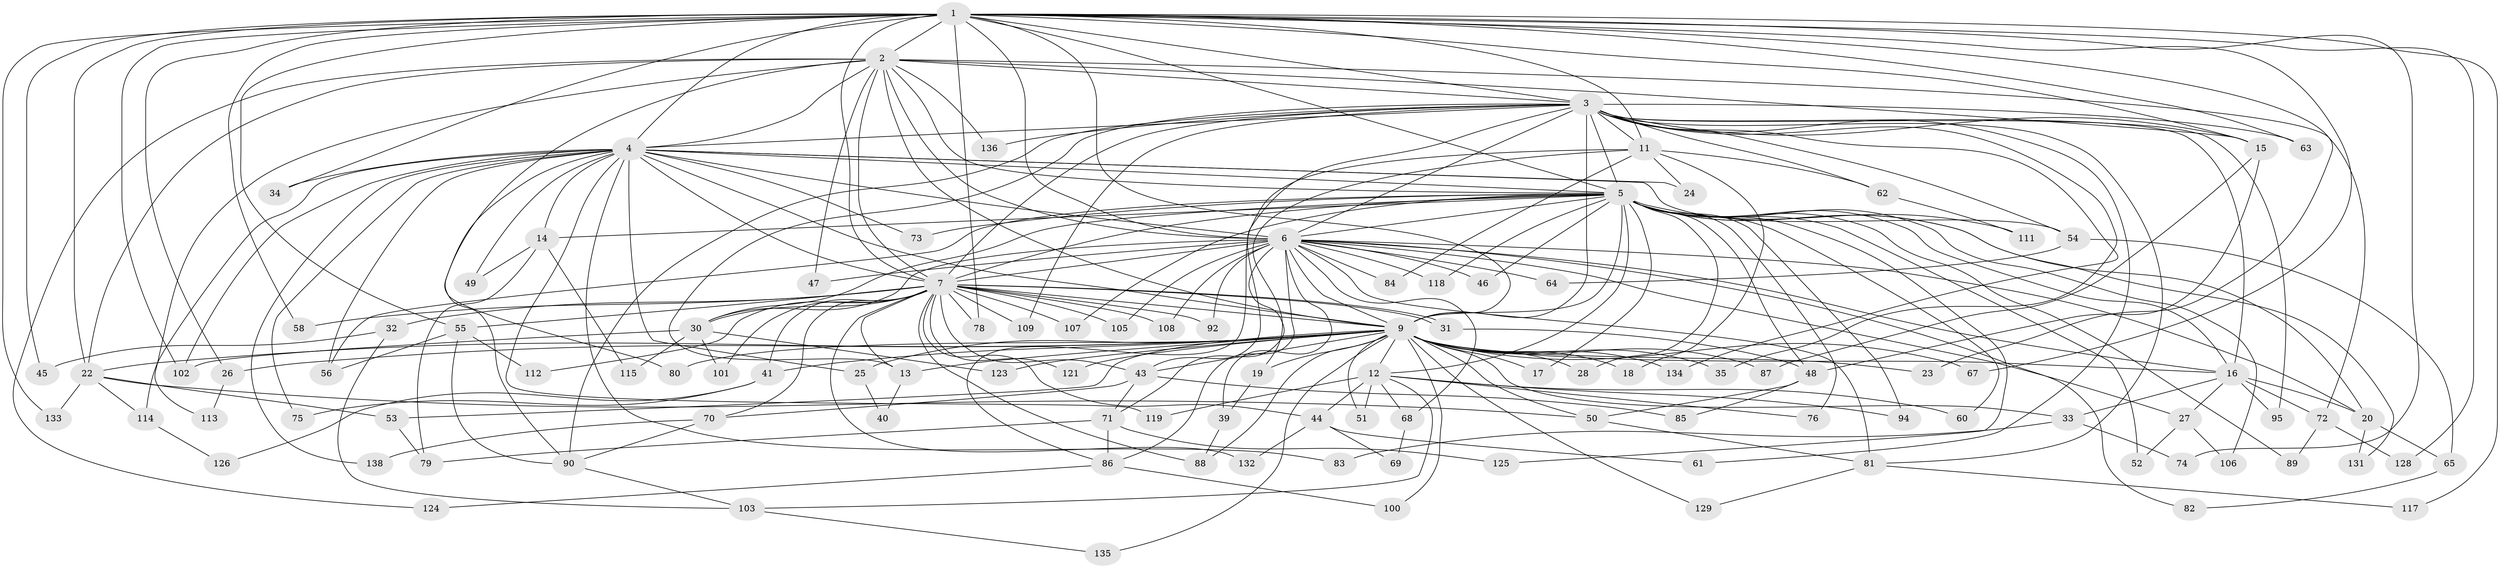 // original degree distribution, {26: 0.014492753623188406, 15: 0.007246376811594203, 25: 0.007246376811594203, 24: 0.014492753623188406, 32: 0.007246376811594203, 20: 0.007246376811594203, 30: 0.007246376811594203, 16: 0.007246376811594203, 10: 0.007246376811594203, 7: 0.007246376811594203, 4: 0.10869565217391304, 5: 0.06521739130434782, 9: 0.007246376811594203, 2: 0.572463768115942, 3: 0.13768115942028986, 6: 0.021739130434782608}
// Generated by graph-tools (version 1.1) at 2025/41/03/06/25 10:41:43]
// undirected, 112 vertices, 254 edges
graph export_dot {
graph [start="1"]
  node [color=gray90,style=filled];
  1 [super="+57"];
  2 [super="+21"];
  3 [super="+29"];
  4 [super="+130"];
  5 [super="+99"];
  6 [super="+96"];
  7 [super="+8"];
  9 [super="+10"];
  11 [super="+59"];
  12 [super="+42"];
  13 [super="+36"];
  14;
  15;
  16 [super="+77"];
  17;
  18;
  19;
  20 [super="+38"];
  22 [super="+37"];
  23;
  24;
  25;
  26;
  27;
  28;
  30 [super="+91"];
  31;
  32 [super="+104"];
  33;
  34;
  35;
  39 [super="+110"];
  40;
  41;
  43 [super="+66"];
  44 [super="+137"];
  45;
  46;
  47;
  48 [super="+98"];
  49;
  50 [super="+116"];
  51;
  52;
  53;
  54;
  55;
  56;
  58;
  60;
  61;
  62;
  63;
  64;
  65;
  67;
  68;
  69;
  70 [super="+97"];
  71 [super="+127"];
  72;
  73;
  74;
  75;
  76;
  78;
  79;
  80;
  81;
  82;
  83;
  84;
  85;
  86 [super="+122"];
  87;
  88;
  89;
  90 [super="+93"];
  92;
  94;
  95;
  100;
  101;
  102 [super="+120"];
  103;
  105;
  106;
  107;
  108;
  109;
  111;
  112;
  113;
  114;
  115;
  117;
  118;
  119;
  121;
  123;
  124;
  125;
  126;
  128;
  129;
  131;
  132;
  133;
  134;
  135;
  136;
  138;
  1 -- 2;
  1 -- 3;
  1 -- 4;
  1 -- 5;
  1 -- 6;
  1 -- 7 [weight=3];
  1 -- 9 [weight=2];
  1 -- 11;
  1 -- 15;
  1 -- 22;
  1 -- 23;
  1 -- 26;
  1 -- 34;
  1 -- 45;
  1 -- 55;
  1 -- 58;
  1 -- 63;
  1 -- 67;
  1 -- 74;
  1 -- 102;
  1 -- 117;
  1 -- 128;
  1 -- 133;
  1 -- 78;
  2 -- 3;
  2 -- 4;
  2 -- 5;
  2 -- 6;
  2 -- 7 [weight=2];
  2 -- 9 [weight=2];
  2 -- 22;
  2 -- 47;
  2 -- 80;
  2 -- 124;
  2 -- 136;
  2 -- 72;
  2 -- 113;
  2 -- 15;
  3 -- 4;
  3 -- 5;
  3 -- 6;
  3 -- 7 [weight=2];
  3 -- 9 [weight=2];
  3 -- 11;
  3 -- 13;
  3 -- 15;
  3 -- 35;
  3 -- 43;
  3 -- 54;
  3 -- 61;
  3 -- 62;
  3 -- 63;
  3 -- 81;
  3 -- 95;
  3 -- 109;
  3 -- 134;
  3 -- 136;
  3 -- 16;
  3 -- 90;
  4 -- 5;
  4 -- 6;
  4 -- 7 [weight=2];
  4 -- 9 [weight=2];
  4 -- 14;
  4 -- 24;
  4 -- 25;
  4 -- 34;
  4 -- 49;
  4 -- 54;
  4 -- 73;
  4 -- 75;
  4 -- 83;
  4 -- 90;
  4 -- 102;
  4 -- 114;
  4 -- 119;
  4 -- 138;
  4 -- 56;
  5 -- 6;
  5 -- 7 [weight=3];
  5 -- 9 [weight=2];
  5 -- 12 [weight=2];
  5 -- 14;
  5 -- 16;
  5 -- 17;
  5 -- 20;
  5 -- 28;
  5 -- 30;
  5 -- 46;
  5 -- 48;
  5 -- 52;
  5 -- 56;
  5 -- 60;
  5 -- 73;
  5 -- 76;
  5 -- 89;
  5 -- 94;
  5 -- 106;
  5 -- 111;
  5 -- 118;
  5 -- 125;
  5 -- 131;
  5 -- 107;
  6 -- 7 [weight=2];
  6 -- 9 [weight=2];
  6 -- 16;
  6 -- 20;
  6 -- 27;
  6 -- 30;
  6 -- 39;
  6 -- 46;
  6 -- 47;
  6 -- 64;
  6 -- 68;
  6 -- 71;
  6 -- 82;
  6 -- 84;
  6 -- 86;
  6 -- 92;
  6 -- 105;
  6 -- 118;
  6 -- 81;
  6 -- 108;
  7 -- 9 [weight=4];
  7 -- 13;
  7 -- 31;
  7 -- 31;
  7 -- 32 [weight=2];
  7 -- 43;
  7 -- 44 [weight=2];
  7 -- 55;
  7 -- 58;
  7 -- 78;
  7 -- 88;
  7 -- 132;
  7 -- 70;
  7 -- 92;
  7 -- 101;
  7 -- 41;
  7 -- 105;
  7 -- 107;
  7 -- 108;
  7 -- 109;
  7 -- 112;
  7 -- 121;
  7 -- 30;
  9 -- 12;
  9 -- 18;
  9 -- 19;
  9 -- 23;
  9 -- 25;
  9 -- 28;
  9 -- 33;
  9 -- 35;
  9 -- 50;
  9 -- 51;
  9 -- 53;
  9 -- 67;
  9 -- 80;
  9 -- 87;
  9 -- 88;
  9 -- 100;
  9 -- 129;
  9 -- 134;
  9 -- 135;
  9 -- 41;
  9 -- 17;
  9 -- 121;
  9 -- 26;
  9 -- 123;
  9 -- 22;
  9 -- 43;
  9 -- 13;
  9 -- 16;
  11 -- 18;
  11 -- 19;
  11 -- 24;
  11 -- 62;
  11 -- 84;
  11 -- 86;
  12 -- 60;
  12 -- 68;
  12 -- 94;
  12 -- 103;
  12 -- 51;
  12 -- 119;
  12 -- 44;
  12 -- 76;
  13 -- 40;
  14 -- 49;
  14 -- 79;
  14 -- 115;
  15 -- 48;
  15 -- 87;
  16 -- 27;
  16 -- 33;
  16 -- 72;
  16 -- 95;
  16 -- 20;
  19 -- 39;
  20 -- 131;
  20 -- 65;
  22 -- 50;
  22 -- 114;
  22 -- 53;
  22 -- 133;
  25 -- 40;
  26 -- 113;
  27 -- 52;
  27 -- 106;
  30 -- 101;
  30 -- 102;
  30 -- 115;
  30 -- 123;
  31 -- 48;
  32 -- 45;
  32 -- 103;
  33 -- 74;
  33 -- 83;
  39 -- 88;
  41 -- 75;
  41 -- 126;
  43 -- 85;
  43 -- 70;
  43 -- 71;
  44 -- 61;
  44 -- 69;
  44 -- 132;
  48 -- 85;
  48 -- 50;
  50 -- 81;
  53 -- 79;
  54 -- 64;
  54 -- 65;
  55 -- 56;
  55 -- 90;
  55 -- 112;
  62 -- 111;
  65 -- 82;
  68 -- 69;
  70 -- 138;
  70 -- 90;
  71 -- 86;
  71 -- 125;
  71 -- 79;
  72 -- 89;
  72 -- 128;
  81 -- 117;
  81 -- 129;
  86 -- 100;
  86 -- 124;
  90 -- 103;
  103 -- 135;
  114 -- 126;
}
